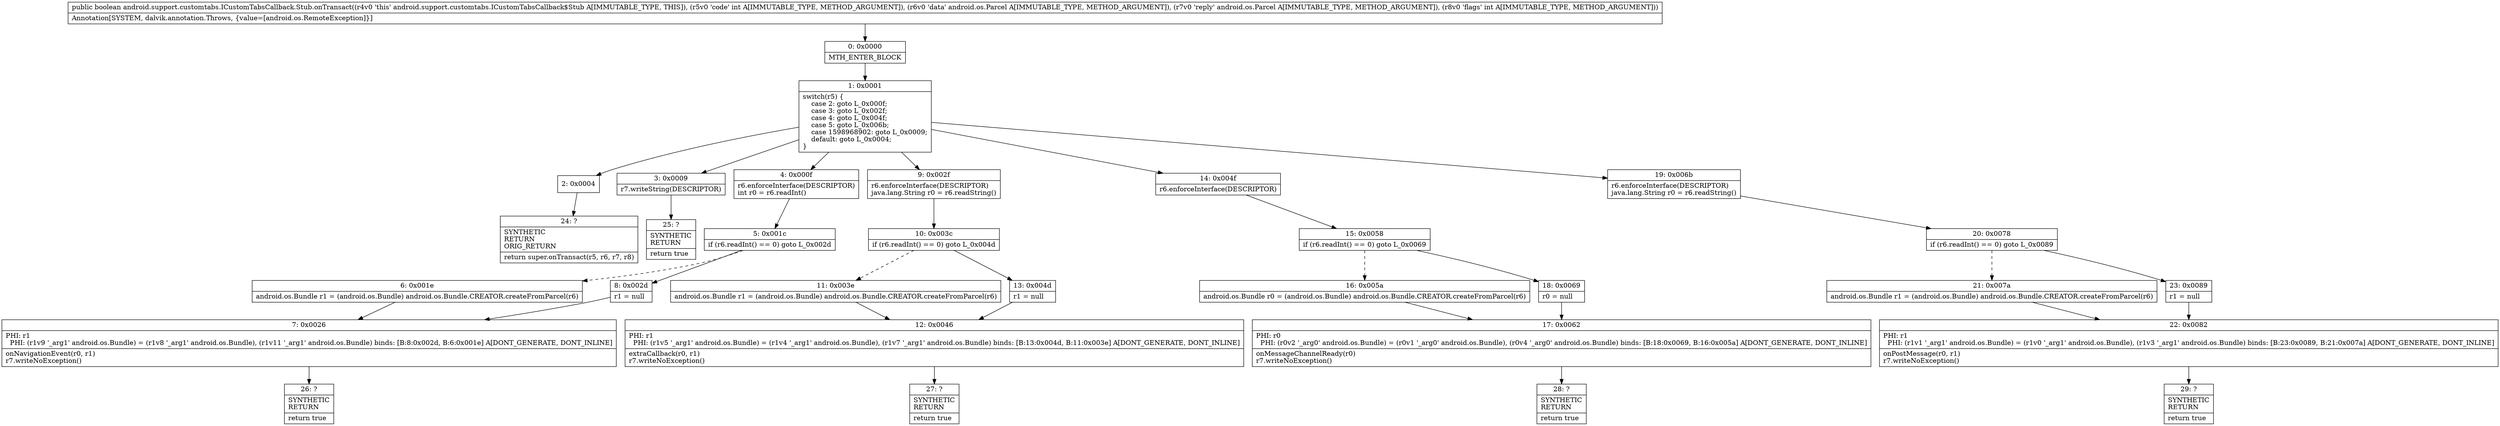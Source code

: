 digraph "CFG forandroid.support.customtabs.ICustomTabsCallback.Stub.onTransact(ILandroid\/os\/Parcel;Landroid\/os\/Parcel;I)Z" {
Node_0 [shape=record,label="{0\:\ 0x0000|MTH_ENTER_BLOCK\l}"];
Node_1 [shape=record,label="{1\:\ 0x0001|switch(r5) \{\l    case 2: goto L_0x000f;\l    case 3: goto L_0x002f;\l    case 4: goto L_0x004f;\l    case 5: goto L_0x006b;\l    case 1598968902: goto L_0x0009;\l    default: goto L_0x0004;\l\}\l}"];
Node_2 [shape=record,label="{2\:\ 0x0004}"];
Node_3 [shape=record,label="{3\:\ 0x0009|r7.writeString(DESCRIPTOR)\l}"];
Node_4 [shape=record,label="{4\:\ 0x000f|r6.enforceInterface(DESCRIPTOR)\lint r0 = r6.readInt()\l}"];
Node_5 [shape=record,label="{5\:\ 0x001c|if (r6.readInt() == 0) goto L_0x002d\l}"];
Node_6 [shape=record,label="{6\:\ 0x001e|android.os.Bundle r1 = (android.os.Bundle) android.os.Bundle.CREATOR.createFromParcel(r6)\l}"];
Node_7 [shape=record,label="{7\:\ 0x0026|PHI: r1 \l  PHI: (r1v9 '_arg1' android.os.Bundle) = (r1v8 '_arg1' android.os.Bundle), (r1v11 '_arg1' android.os.Bundle) binds: [B:8:0x002d, B:6:0x001e] A[DONT_GENERATE, DONT_INLINE]\l|onNavigationEvent(r0, r1)\lr7.writeNoException()\l}"];
Node_8 [shape=record,label="{8\:\ 0x002d|r1 = null\l}"];
Node_9 [shape=record,label="{9\:\ 0x002f|r6.enforceInterface(DESCRIPTOR)\ljava.lang.String r0 = r6.readString()\l}"];
Node_10 [shape=record,label="{10\:\ 0x003c|if (r6.readInt() == 0) goto L_0x004d\l}"];
Node_11 [shape=record,label="{11\:\ 0x003e|android.os.Bundle r1 = (android.os.Bundle) android.os.Bundle.CREATOR.createFromParcel(r6)\l}"];
Node_12 [shape=record,label="{12\:\ 0x0046|PHI: r1 \l  PHI: (r1v5 '_arg1' android.os.Bundle) = (r1v4 '_arg1' android.os.Bundle), (r1v7 '_arg1' android.os.Bundle) binds: [B:13:0x004d, B:11:0x003e] A[DONT_GENERATE, DONT_INLINE]\l|extraCallback(r0, r1)\lr7.writeNoException()\l}"];
Node_13 [shape=record,label="{13\:\ 0x004d|r1 = null\l}"];
Node_14 [shape=record,label="{14\:\ 0x004f|r6.enforceInterface(DESCRIPTOR)\l}"];
Node_15 [shape=record,label="{15\:\ 0x0058|if (r6.readInt() == 0) goto L_0x0069\l}"];
Node_16 [shape=record,label="{16\:\ 0x005a|android.os.Bundle r0 = (android.os.Bundle) android.os.Bundle.CREATOR.createFromParcel(r6)\l}"];
Node_17 [shape=record,label="{17\:\ 0x0062|PHI: r0 \l  PHI: (r0v2 '_arg0' android.os.Bundle) = (r0v1 '_arg0' android.os.Bundle), (r0v4 '_arg0' android.os.Bundle) binds: [B:18:0x0069, B:16:0x005a] A[DONT_GENERATE, DONT_INLINE]\l|onMessageChannelReady(r0)\lr7.writeNoException()\l}"];
Node_18 [shape=record,label="{18\:\ 0x0069|r0 = null\l}"];
Node_19 [shape=record,label="{19\:\ 0x006b|r6.enforceInterface(DESCRIPTOR)\ljava.lang.String r0 = r6.readString()\l}"];
Node_20 [shape=record,label="{20\:\ 0x0078|if (r6.readInt() == 0) goto L_0x0089\l}"];
Node_21 [shape=record,label="{21\:\ 0x007a|android.os.Bundle r1 = (android.os.Bundle) android.os.Bundle.CREATOR.createFromParcel(r6)\l}"];
Node_22 [shape=record,label="{22\:\ 0x0082|PHI: r1 \l  PHI: (r1v1 '_arg1' android.os.Bundle) = (r1v0 '_arg1' android.os.Bundle), (r1v3 '_arg1' android.os.Bundle) binds: [B:23:0x0089, B:21:0x007a] A[DONT_GENERATE, DONT_INLINE]\l|onPostMessage(r0, r1)\lr7.writeNoException()\l}"];
Node_23 [shape=record,label="{23\:\ 0x0089|r1 = null\l}"];
Node_24 [shape=record,label="{24\:\ ?|SYNTHETIC\lRETURN\lORIG_RETURN\l|return super.onTransact(r5, r6, r7, r8)\l}"];
Node_25 [shape=record,label="{25\:\ ?|SYNTHETIC\lRETURN\l|return true\l}"];
Node_26 [shape=record,label="{26\:\ ?|SYNTHETIC\lRETURN\l|return true\l}"];
Node_27 [shape=record,label="{27\:\ ?|SYNTHETIC\lRETURN\l|return true\l}"];
Node_28 [shape=record,label="{28\:\ ?|SYNTHETIC\lRETURN\l|return true\l}"];
Node_29 [shape=record,label="{29\:\ ?|SYNTHETIC\lRETURN\l|return true\l}"];
MethodNode[shape=record,label="{public boolean android.support.customtabs.ICustomTabsCallback.Stub.onTransact((r4v0 'this' android.support.customtabs.ICustomTabsCallback$Stub A[IMMUTABLE_TYPE, THIS]), (r5v0 'code' int A[IMMUTABLE_TYPE, METHOD_ARGUMENT]), (r6v0 'data' android.os.Parcel A[IMMUTABLE_TYPE, METHOD_ARGUMENT]), (r7v0 'reply' android.os.Parcel A[IMMUTABLE_TYPE, METHOD_ARGUMENT]), (r8v0 'flags' int A[IMMUTABLE_TYPE, METHOD_ARGUMENT]))  | Annotation[SYSTEM, dalvik.annotation.Throws, \{value=[android.os.RemoteException]\}]\l}"];
MethodNode -> Node_0;
Node_0 -> Node_1;
Node_1 -> Node_2;
Node_1 -> Node_3;
Node_1 -> Node_4;
Node_1 -> Node_9;
Node_1 -> Node_14;
Node_1 -> Node_19;
Node_2 -> Node_24;
Node_3 -> Node_25;
Node_4 -> Node_5;
Node_5 -> Node_6[style=dashed];
Node_5 -> Node_8;
Node_6 -> Node_7;
Node_7 -> Node_26;
Node_8 -> Node_7;
Node_9 -> Node_10;
Node_10 -> Node_11[style=dashed];
Node_10 -> Node_13;
Node_11 -> Node_12;
Node_12 -> Node_27;
Node_13 -> Node_12;
Node_14 -> Node_15;
Node_15 -> Node_16[style=dashed];
Node_15 -> Node_18;
Node_16 -> Node_17;
Node_17 -> Node_28;
Node_18 -> Node_17;
Node_19 -> Node_20;
Node_20 -> Node_21[style=dashed];
Node_20 -> Node_23;
Node_21 -> Node_22;
Node_22 -> Node_29;
Node_23 -> Node_22;
}

